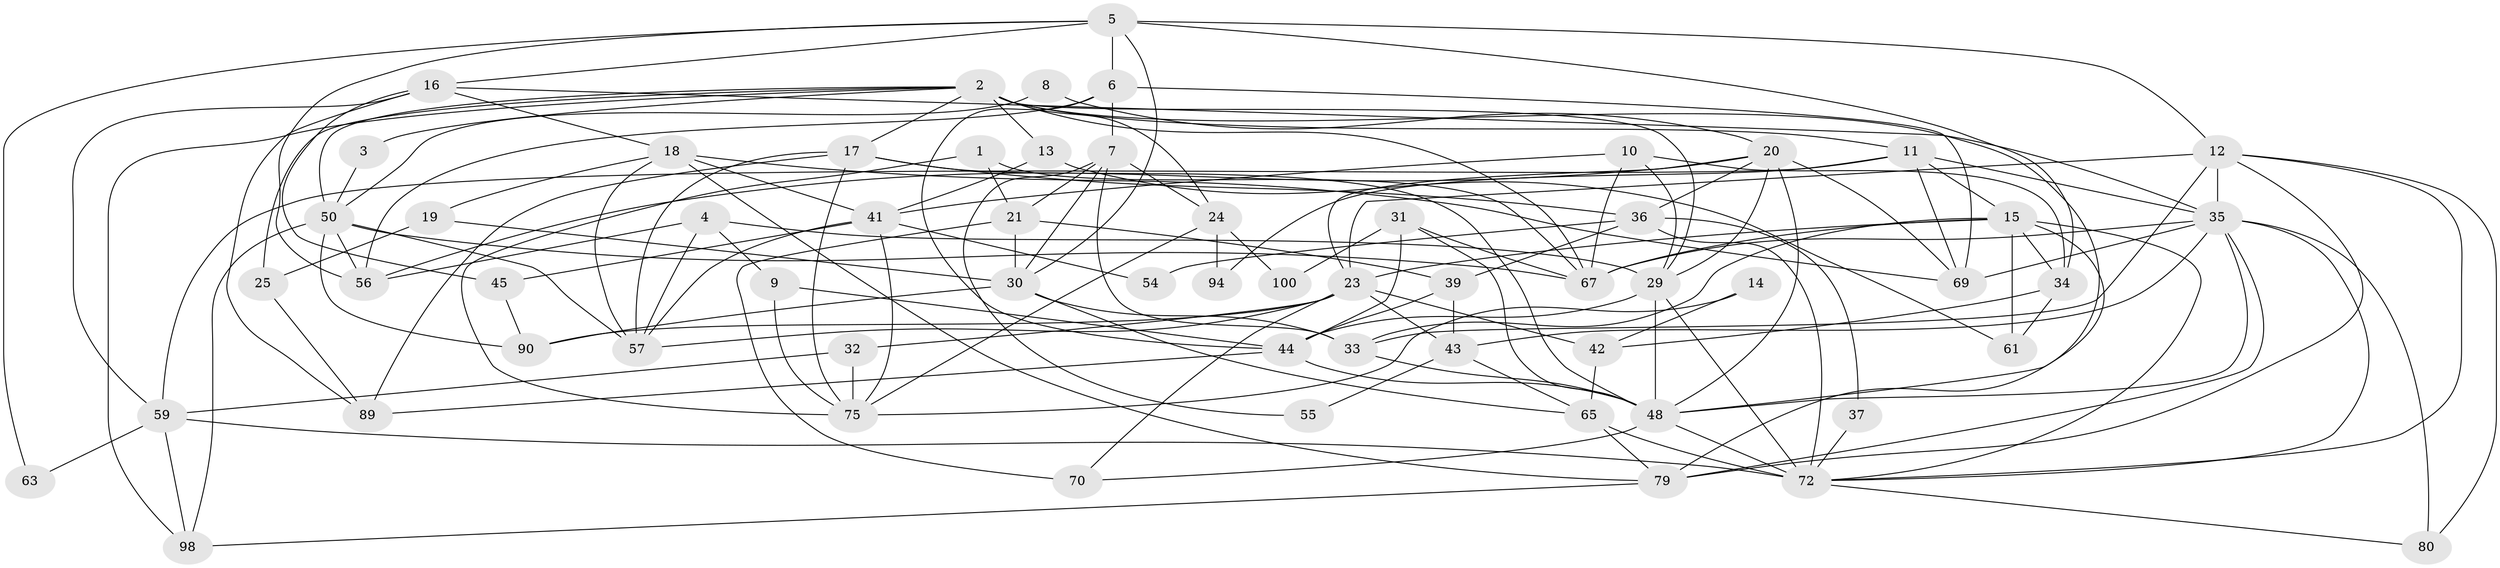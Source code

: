 // original degree distribution, {3: 0.22, 6: 0.14, 2: 0.18, 4: 0.26, 5: 0.15, 7: 0.05}
// Generated by graph-tools (version 1.1) at 2025/11/02/21/25 10:11:14]
// undirected, 61 vertices, 154 edges
graph export_dot {
graph [start="1"]
  node [color=gray90,style=filled];
  1;
  2 [super="+66"];
  3;
  4 [super="+52"];
  5 [super="+22"];
  6;
  7 [super="+38"];
  8;
  9;
  10 [super="+62"];
  11 [super="+27"];
  12 [super="+51"];
  13 [super="+49"];
  14;
  15 [super="+88"];
  16 [super="+26"];
  17 [super="+53"];
  18 [super="+95"];
  19;
  20 [super="+81"];
  21 [super="+28"];
  23 [super="+87"];
  24 [super="+64"];
  25;
  29 [super="+86"];
  30 [super="+40"];
  31 [super="+60"];
  32 [super="+96"];
  33 [super="+91"];
  34;
  35 [super="+99"];
  36 [super="+47"];
  37;
  39;
  41 [super="+46"];
  42 [super="+58"];
  43 [super="+73"];
  44 [super="+78"];
  45 [super="+68"];
  48 [super="+97"];
  50 [super="+92"];
  54;
  55;
  56 [super="+83"];
  57 [super="+93"];
  59 [super="+71"];
  61;
  63;
  65 [super="+84"];
  67 [super="+76"];
  69 [super="+77"];
  70;
  72 [super="+74"];
  75 [super="+82"];
  79 [super="+85"];
  80;
  89;
  90;
  94;
  98;
  100;
  1 -- 75;
  1 -- 21;
  1 -- 67;
  2 -- 67;
  2 -- 17;
  2 -- 24;
  2 -- 29;
  2 -- 50;
  2 -- 3;
  2 -- 98;
  2 -- 25;
  2 -- 11;
  2 -- 48;
  2 -- 13;
  3 -- 50;
  4 -- 29;
  4 -- 56;
  4 -- 9;
  4 -- 57;
  5 -- 6;
  5 -- 63;
  5 -- 34;
  5 -- 12;
  5 -- 56;
  5 -- 30;
  5 -- 16;
  6 -- 7 [weight=2];
  6 -- 69;
  6 -- 56;
  6 -- 44;
  7 -- 24 [weight=2];
  7 -- 21;
  7 -- 55;
  7 -- 30;
  7 -- 33;
  8 -- 50;
  8 -- 20;
  9 -- 75;
  9 -- 44;
  10 -- 34;
  10 -- 41;
  10 -- 29;
  10 -- 67;
  11 -- 69;
  11 -- 15 [weight=2];
  11 -- 59;
  11 -- 35;
  11 -- 94;
  12 -- 80;
  12 -- 72;
  12 -- 79;
  12 -- 33;
  12 -- 35;
  12 -- 23;
  13 -- 61;
  13 -- 41;
  14 -- 75;
  14 -- 42;
  15 -- 23;
  15 -- 34;
  15 -- 61;
  15 -- 79;
  15 -- 33;
  15 -- 67;
  15 -- 72;
  16 -- 59;
  16 -- 18;
  16 -- 35;
  16 -- 89;
  16 -- 45;
  17 -- 57;
  17 -- 89;
  17 -- 75;
  17 -- 48;
  17 -- 36;
  18 -- 79;
  18 -- 41;
  18 -- 69;
  18 -- 57;
  18 -- 19;
  19 -- 25;
  19 -- 30;
  20 -- 69;
  20 -- 23;
  20 -- 29;
  20 -- 56;
  20 -- 48;
  20 -- 36;
  21 -- 30;
  21 -- 70;
  21 -- 39;
  23 -- 90;
  23 -- 43 [weight=2];
  23 -- 32;
  23 -- 70;
  23 -- 57;
  23 -- 42;
  24 -- 94;
  24 -- 100;
  24 -- 75;
  25 -- 89;
  29 -- 44;
  29 -- 72;
  29 -- 48;
  30 -- 65;
  30 -- 33;
  30 -- 90;
  31 -- 48;
  31 -- 100;
  31 -- 44;
  31 -- 67;
  32 -- 75;
  32 -- 59;
  33 -- 48;
  34 -- 42;
  34 -- 61;
  35 -- 69;
  35 -- 48;
  35 -- 80;
  35 -- 67;
  35 -- 72;
  35 -- 43;
  35 -- 79;
  36 -- 39;
  36 -- 37;
  36 -- 54;
  36 -- 72;
  37 -- 72;
  39 -- 44;
  39 -- 43;
  41 -- 54;
  41 -- 57;
  41 -- 45;
  41 -- 75;
  42 -- 65;
  43 -- 55;
  43 -- 65;
  44 -- 48;
  44 -- 89;
  45 -- 90;
  48 -- 70;
  48 -- 72;
  50 -- 56;
  50 -- 90;
  50 -- 57;
  50 -- 98;
  50 -- 67;
  59 -- 98;
  59 -- 72 [weight=2];
  59 -- 63;
  65 -- 79;
  65 -- 72;
  72 -- 80;
  79 -- 98;
}
